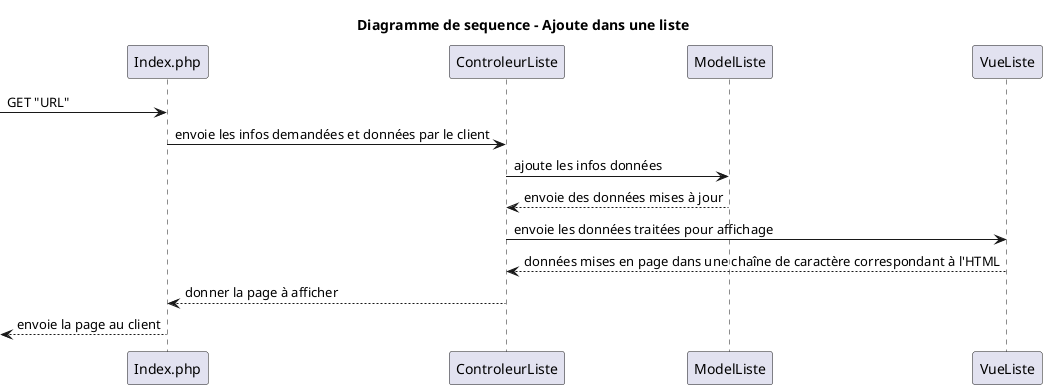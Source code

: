 @startuml

title Diagramme de sequence - Ajoute dans une liste

participant Index.php as index
participant ControleurListe as CListe
participant ModelListe as MListe
participant VueListe as VListe

-> index: GET "URL"
index -> CListe: envoie les infos demandées et données par le client
CListe -> MListe: ajoute les infos données
CListe <-- MListe: envoie des données mises à jour
CListe -> VListe: envoie les données traitées pour affichage
CListe <-- VListe: données mises en page dans une chaîne de caractère correspondant à l'HTML
index <-- CListe: donner la page à afficher
<-- index: envoie la page au client

@enduml